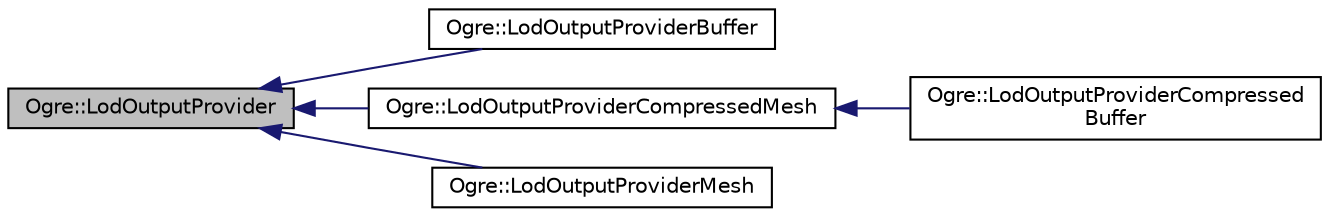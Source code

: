 digraph "Ogre::LodOutputProvider"
{
  bgcolor="transparent";
  edge [fontname="Helvetica",fontsize="10",labelfontname="Helvetica",labelfontsize="10"];
  node [fontname="Helvetica",fontsize="10",shape=record];
  rankdir="LR";
  Node0 [label="Ogre::LodOutputProvider",height=0.2,width=0.4,color="black", fillcolor="grey75", style="filled", fontcolor="black"];
  Node0 -> Node1 [dir="back",color="midnightblue",fontsize="10",style="solid",fontname="Helvetica"];
  Node1 [label="Ogre::LodOutputProviderBuffer",height=0.2,width=0.4,color="black",URL="$class_ogre_1_1_lod_output_provider_buffer.html"];
  Node0 -> Node2 [dir="back",color="midnightblue",fontsize="10",style="solid",fontname="Helvetica"];
  Node2 [label="Ogre::LodOutputProviderCompressedMesh",height=0.2,width=0.4,color="black",URL="$class_ogre_1_1_lod_output_provider_compressed_mesh.html"];
  Node2 -> Node3 [dir="back",color="midnightblue",fontsize="10",style="solid",fontname="Helvetica"];
  Node3 [label="Ogre::LodOutputProviderCompressed\lBuffer",height=0.2,width=0.4,color="black",URL="$class_ogre_1_1_lod_output_provider_compressed_buffer.html"];
  Node0 -> Node4 [dir="back",color="midnightblue",fontsize="10",style="solid",fontname="Helvetica"];
  Node4 [label="Ogre::LodOutputProviderMesh",height=0.2,width=0.4,color="black",URL="$class_ogre_1_1_lod_output_provider_mesh.html"];
}

